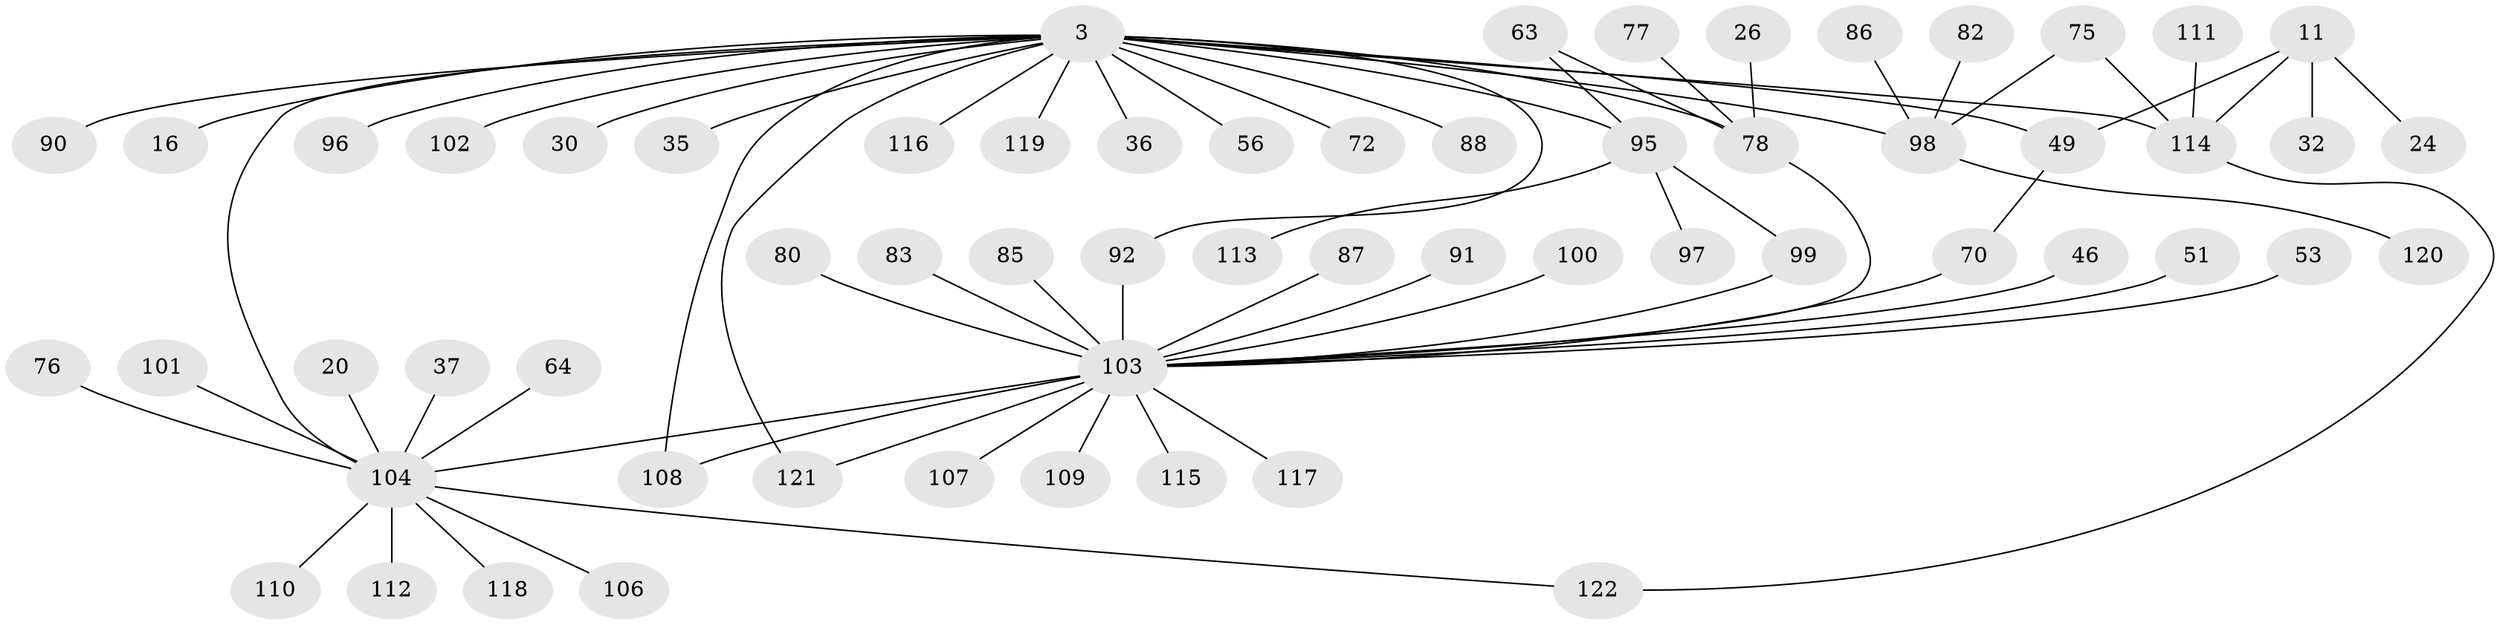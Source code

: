 // original degree distribution, {5: 0.06557377049180328, 32: 0.00819672131147541, 4: 0.04918032786885246, 3: 0.09836065573770492, 10: 0.00819672131147541, 2: 0.19672131147540983, 7: 0.01639344262295082, 1: 0.5409836065573771, 12: 0.00819672131147541, 16: 0.00819672131147541}
// Generated by graph-tools (version 1.1) at 2025/48/03/09/25 04:48:51]
// undirected, 61 vertices, 70 edges
graph export_dot {
graph [start="1"]
  node [color=gray90,style=filled];
  3;
  11;
  16;
  20;
  24;
  26;
  30;
  32;
  35;
  36;
  37;
  46;
  49 [super="+28"];
  51;
  53;
  56 [super="+18"];
  63;
  64;
  70;
  72;
  75 [super="+9"];
  76 [super="+66"];
  77;
  78 [super="+8+45"];
  80;
  82;
  83;
  85 [super="+74"];
  86 [super="+61"];
  87 [super="+47+84"];
  88 [super="+7"];
  90 [super="+33+79"];
  91;
  92 [super="+40"];
  95 [super="+13+43"];
  96;
  97;
  98 [super="+10+14+39+50+54+59"];
  99 [super="+29"];
  100;
  101;
  102;
  103 [super="+60+89+69"];
  104 [super="+4+62+67"];
  106;
  107;
  108 [super="+48+93+94"];
  109;
  110;
  111;
  112 [super="+27"];
  113;
  114 [super="+2+23"];
  115;
  116;
  117;
  118;
  119;
  120;
  121 [super="+105"];
  122 [super="+21+73"];
  3 -- 16;
  3 -- 30;
  3 -- 35;
  3 -- 36;
  3 -- 72;
  3 -- 78 [weight=3];
  3 -- 95 [weight=2];
  3 -- 96;
  3 -- 102;
  3 -- 116;
  3 -- 119;
  3 -- 121;
  3 -- 49;
  3 -- 104 [weight=5];
  3 -- 90;
  3 -- 88;
  3 -- 56;
  3 -- 92;
  3 -- 108;
  3 -- 98 [weight=2];
  3 -- 114 [weight=2];
  11 -- 24;
  11 -- 32;
  11 -- 49 [weight=2];
  11 -- 114;
  20 -- 104;
  26 -- 78;
  37 -- 104;
  46 -- 103;
  49 -- 70;
  51 -- 103;
  53 -- 103;
  63 -- 78;
  63 -- 95;
  64 -- 104;
  70 -- 103;
  75 -- 98;
  75 -- 114;
  76 -- 104;
  77 -- 78;
  78 -- 103 [weight=2];
  80 -- 103;
  82 -- 98;
  83 -- 103;
  85 -- 103;
  86 -- 98;
  87 -- 103;
  91 -- 103;
  92 -- 103;
  95 -- 97;
  95 -- 113;
  95 -- 99;
  98 -- 120;
  99 -- 103;
  100 -- 103;
  101 -- 104;
  103 -- 104 [weight=5];
  103 -- 107;
  103 -- 108;
  103 -- 115;
  103 -- 117;
  103 -- 121;
  103 -- 109;
  104 -- 112 [weight=2];
  104 -- 118;
  104 -- 106;
  104 -- 110;
  104 -- 122;
  111 -- 114;
  114 -- 122;
}
